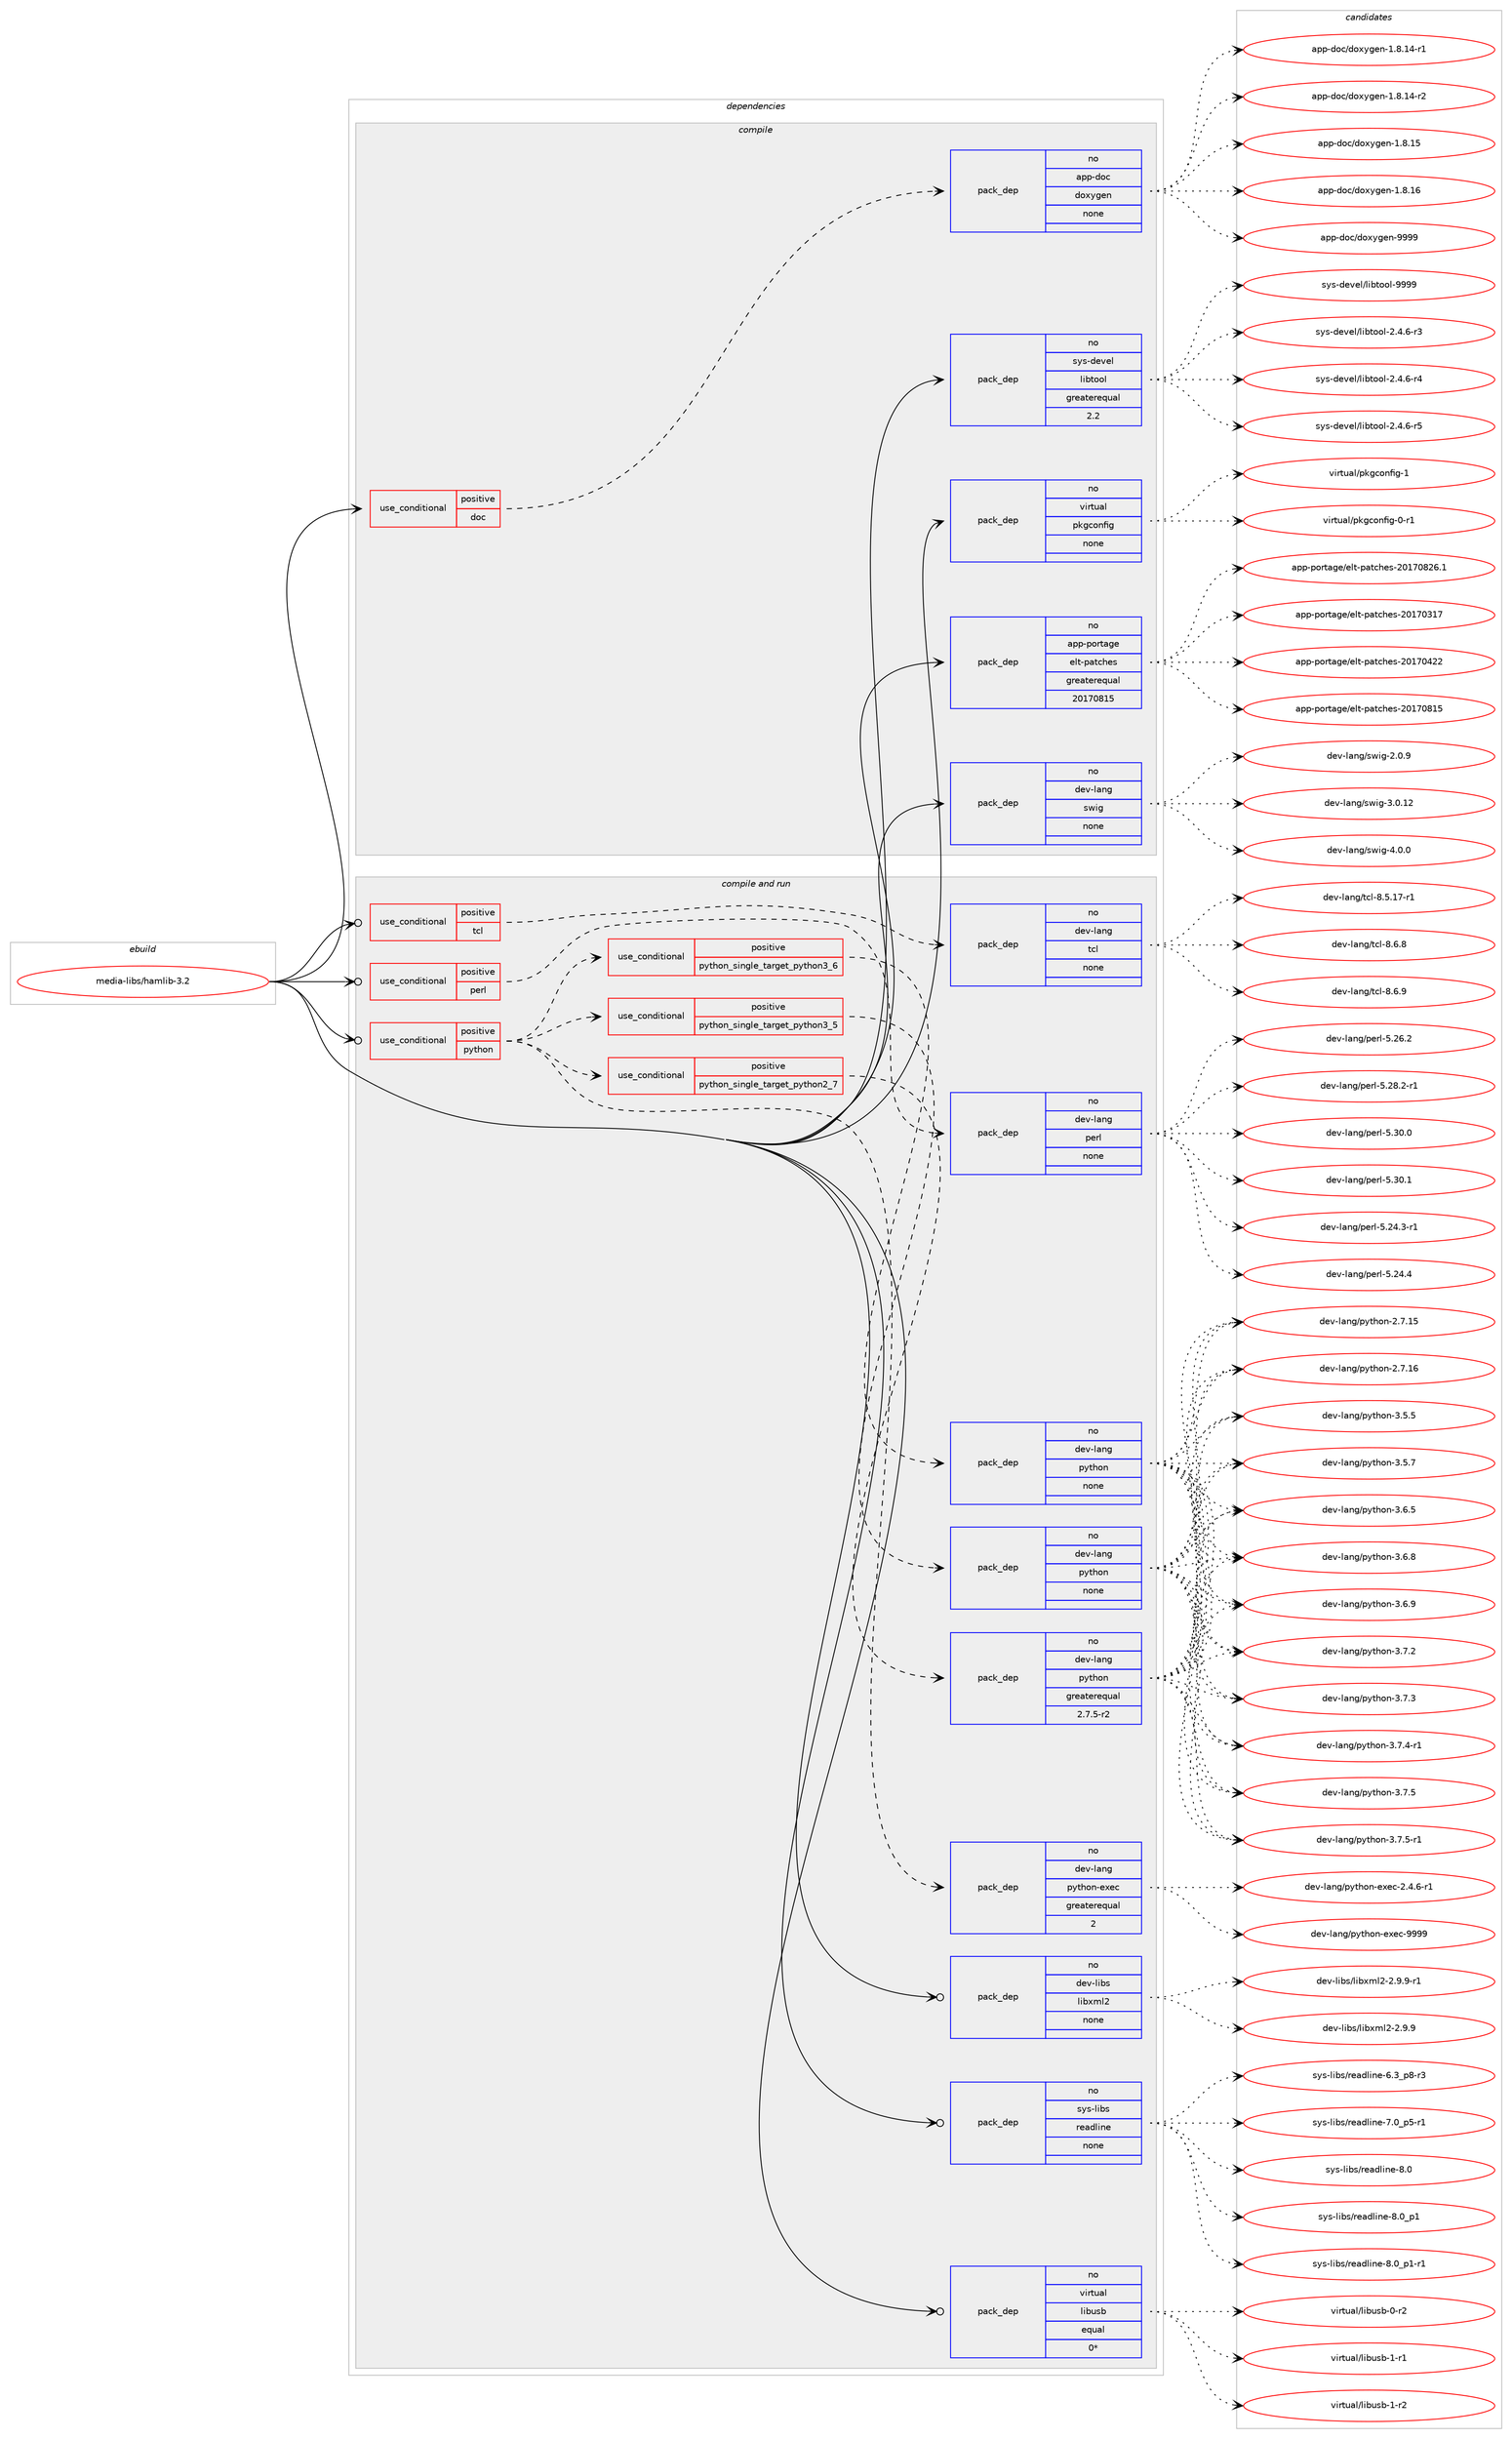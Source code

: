digraph prolog {

# *************
# Graph options
# *************

newrank=true;
concentrate=true;
compound=true;
graph [rankdir=LR,fontname=Helvetica,fontsize=10,ranksep=1.5];#, ranksep=2.5, nodesep=0.2];
edge  [arrowhead=vee];
node  [fontname=Helvetica,fontsize=10];

# **********
# The ebuild
# **********

subgraph cluster_leftcol {
color=gray;
rank=same;
label=<<i>ebuild</i>>;
id [label="media-libs/hamlib-3.2", color=red, width=4, href="../media-libs/hamlib-3.2.svg"];
}

# ****************
# The dependencies
# ****************

subgraph cluster_midcol {
color=gray;
label=<<i>dependencies</i>>;
subgraph cluster_compile {
fillcolor="#eeeeee";
style=filled;
label=<<i>compile</i>>;
subgraph cond191253 {
dependency786450 [label=<<TABLE BORDER="0" CELLBORDER="1" CELLSPACING="0" CELLPADDING="4"><TR><TD ROWSPAN="3" CELLPADDING="10">use_conditional</TD></TR><TR><TD>positive</TD></TR><TR><TD>doc</TD></TR></TABLE>>, shape=none, color=red];
subgraph pack581541 {
dependency786451 [label=<<TABLE BORDER="0" CELLBORDER="1" CELLSPACING="0" CELLPADDING="4" WIDTH="220"><TR><TD ROWSPAN="6" CELLPADDING="30">pack_dep</TD></TR><TR><TD WIDTH="110">no</TD></TR><TR><TD>app-doc</TD></TR><TR><TD>doxygen</TD></TR><TR><TD>none</TD></TR><TR><TD></TD></TR></TABLE>>, shape=none, color=blue];
}
dependency786450:e -> dependency786451:w [weight=20,style="dashed",arrowhead="vee"];
}
id:e -> dependency786450:w [weight=20,style="solid",arrowhead="vee"];
subgraph pack581542 {
dependency786452 [label=<<TABLE BORDER="0" CELLBORDER="1" CELLSPACING="0" CELLPADDING="4" WIDTH="220"><TR><TD ROWSPAN="6" CELLPADDING="30">pack_dep</TD></TR><TR><TD WIDTH="110">no</TD></TR><TR><TD>app-portage</TD></TR><TR><TD>elt-patches</TD></TR><TR><TD>greaterequal</TD></TR><TR><TD>20170815</TD></TR></TABLE>>, shape=none, color=blue];
}
id:e -> dependency786452:w [weight=20,style="solid",arrowhead="vee"];
subgraph pack581543 {
dependency786453 [label=<<TABLE BORDER="0" CELLBORDER="1" CELLSPACING="0" CELLPADDING="4" WIDTH="220"><TR><TD ROWSPAN="6" CELLPADDING="30">pack_dep</TD></TR><TR><TD WIDTH="110">no</TD></TR><TR><TD>dev-lang</TD></TR><TR><TD>swig</TD></TR><TR><TD>none</TD></TR><TR><TD></TD></TR></TABLE>>, shape=none, color=blue];
}
id:e -> dependency786453:w [weight=20,style="solid",arrowhead="vee"];
subgraph pack581544 {
dependency786454 [label=<<TABLE BORDER="0" CELLBORDER="1" CELLSPACING="0" CELLPADDING="4" WIDTH="220"><TR><TD ROWSPAN="6" CELLPADDING="30">pack_dep</TD></TR><TR><TD WIDTH="110">no</TD></TR><TR><TD>sys-devel</TD></TR><TR><TD>libtool</TD></TR><TR><TD>greaterequal</TD></TR><TR><TD>2.2</TD></TR></TABLE>>, shape=none, color=blue];
}
id:e -> dependency786454:w [weight=20,style="solid",arrowhead="vee"];
subgraph pack581545 {
dependency786455 [label=<<TABLE BORDER="0" CELLBORDER="1" CELLSPACING="0" CELLPADDING="4" WIDTH="220"><TR><TD ROWSPAN="6" CELLPADDING="30">pack_dep</TD></TR><TR><TD WIDTH="110">no</TD></TR><TR><TD>virtual</TD></TR><TR><TD>pkgconfig</TD></TR><TR><TD>none</TD></TR><TR><TD></TD></TR></TABLE>>, shape=none, color=blue];
}
id:e -> dependency786455:w [weight=20,style="solid",arrowhead="vee"];
}
subgraph cluster_compileandrun {
fillcolor="#eeeeee";
style=filled;
label=<<i>compile and run</i>>;
subgraph cond191254 {
dependency786456 [label=<<TABLE BORDER="0" CELLBORDER="1" CELLSPACING="0" CELLPADDING="4"><TR><TD ROWSPAN="3" CELLPADDING="10">use_conditional</TD></TR><TR><TD>positive</TD></TR><TR><TD>perl</TD></TR></TABLE>>, shape=none, color=red];
subgraph pack581546 {
dependency786457 [label=<<TABLE BORDER="0" CELLBORDER="1" CELLSPACING="0" CELLPADDING="4" WIDTH="220"><TR><TD ROWSPAN="6" CELLPADDING="30">pack_dep</TD></TR><TR><TD WIDTH="110">no</TD></TR><TR><TD>dev-lang</TD></TR><TR><TD>perl</TD></TR><TR><TD>none</TD></TR><TR><TD></TD></TR></TABLE>>, shape=none, color=blue];
}
dependency786456:e -> dependency786457:w [weight=20,style="dashed",arrowhead="vee"];
}
id:e -> dependency786456:w [weight=20,style="solid",arrowhead="odotvee"];
subgraph cond191255 {
dependency786458 [label=<<TABLE BORDER="0" CELLBORDER="1" CELLSPACING="0" CELLPADDING="4"><TR><TD ROWSPAN="3" CELLPADDING="10">use_conditional</TD></TR><TR><TD>positive</TD></TR><TR><TD>python</TD></TR></TABLE>>, shape=none, color=red];
subgraph cond191256 {
dependency786459 [label=<<TABLE BORDER="0" CELLBORDER="1" CELLSPACING="0" CELLPADDING="4"><TR><TD ROWSPAN="3" CELLPADDING="10">use_conditional</TD></TR><TR><TD>positive</TD></TR><TR><TD>python_single_target_python2_7</TD></TR></TABLE>>, shape=none, color=red];
subgraph pack581547 {
dependency786460 [label=<<TABLE BORDER="0" CELLBORDER="1" CELLSPACING="0" CELLPADDING="4" WIDTH="220"><TR><TD ROWSPAN="6" CELLPADDING="30">pack_dep</TD></TR><TR><TD WIDTH="110">no</TD></TR><TR><TD>dev-lang</TD></TR><TR><TD>python</TD></TR><TR><TD>greaterequal</TD></TR><TR><TD>2.7.5-r2</TD></TR></TABLE>>, shape=none, color=blue];
}
dependency786459:e -> dependency786460:w [weight=20,style="dashed",arrowhead="vee"];
}
dependency786458:e -> dependency786459:w [weight=20,style="dashed",arrowhead="vee"];
subgraph cond191257 {
dependency786461 [label=<<TABLE BORDER="0" CELLBORDER="1" CELLSPACING="0" CELLPADDING="4"><TR><TD ROWSPAN="3" CELLPADDING="10">use_conditional</TD></TR><TR><TD>positive</TD></TR><TR><TD>python_single_target_python3_5</TD></TR></TABLE>>, shape=none, color=red];
subgraph pack581548 {
dependency786462 [label=<<TABLE BORDER="0" CELLBORDER="1" CELLSPACING="0" CELLPADDING="4" WIDTH="220"><TR><TD ROWSPAN="6" CELLPADDING="30">pack_dep</TD></TR><TR><TD WIDTH="110">no</TD></TR><TR><TD>dev-lang</TD></TR><TR><TD>python</TD></TR><TR><TD>none</TD></TR><TR><TD></TD></TR></TABLE>>, shape=none, color=blue];
}
dependency786461:e -> dependency786462:w [weight=20,style="dashed",arrowhead="vee"];
}
dependency786458:e -> dependency786461:w [weight=20,style="dashed",arrowhead="vee"];
subgraph cond191258 {
dependency786463 [label=<<TABLE BORDER="0" CELLBORDER="1" CELLSPACING="0" CELLPADDING="4"><TR><TD ROWSPAN="3" CELLPADDING="10">use_conditional</TD></TR><TR><TD>positive</TD></TR><TR><TD>python_single_target_python3_6</TD></TR></TABLE>>, shape=none, color=red];
subgraph pack581549 {
dependency786464 [label=<<TABLE BORDER="0" CELLBORDER="1" CELLSPACING="0" CELLPADDING="4" WIDTH="220"><TR><TD ROWSPAN="6" CELLPADDING="30">pack_dep</TD></TR><TR><TD WIDTH="110">no</TD></TR><TR><TD>dev-lang</TD></TR><TR><TD>python</TD></TR><TR><TD>none</TD></TR><TR><TD></TD></TR></TABLE>>, shape=none, color=blue];
}
dependency786463:e -> dependency786464:w [weight=20,style="dashed",arrowhead="vee"];
}
dependency786458:e -> dependency786463:w [weight=20,style="dashed",arrowhead="vee"];
subgraph pack581550 {
dependency786465 [label=<<TABLE BORDER="0" CELLBORDER="1" CELLSPACING="0" CELLPADDING="4" WIDTH="220"><TR><TD ROWSPAN="6" CELLPADDING="30">pack_dep</TD></TR><TR><TD WIDTH="110">no</TD></TR><TR><TD>dev-lang</TD></TR><TR><TD>python-exec</TD></TR><TR><TD>greaterequal</TD></TR><TR><TD>2</TD></TR></TABLE>>, shape=none, color=blue];
}
dependency786458:e -> dependency786465:w [weight=20,style="dashed",arrowhead="vee"];
}
id:e -> dependency786458:w [weight=20,style="solid",arrowhead="odotvee"];
subgraph cond191259 {
dependency786466 [label=<<TABLE BORDER="0" CELLBORDER="1" CELLSPACING="0" CELLPADDING="4"><TR><TD ROWSPAN="3" CELLPADDING="10">use_conditional</TD></TR><TR><TD>positive</TD></TR><TR><TD>tcl</TD></TR></TABLE>>, shape=none, color=red];
subgraph pack581551 {
dependency786467 [label=<<TABLE BORDER="0" CELLBORDER="1" CELLSPACING="0" CELLPADDING="4" WIDTH="220"><TR><TD ROWSPAN="6" CELLPADDING="30">pack_dep</TD></TR><TR><TD WIDTH="110">no</TD></TR><TR><TD>dev-lang</TD></TR><TR><TD>tcl</TD></TR><TR><TD>none</TD></TR><TR><TD></TD></TR></TABLE>>, shape=none, color=blue];
}
dependency786466:e -> dependency786467:w [weight=20,style="dashed",arrowhead="vee"];
}
id:e -> dependency786466:w [weight=20,style="solid",arrowhead="odotvee"];
subgraph pack581552 {
dependency786468 [label=<<TABLE BORDER="0" CELLBORDER="1" CELLSPACING="0" CELLPADDING="4" WIDTH="220"><TR><TD ROWSPAN="6" CELLPADDING="30">pack_dep</TD></TR><TR><TD WIDTH="110">no</TD></TR><TR><TD>dev-libs</TD></TR><TR><TD>libxml2</TD></TR><TR><TD>none</TD></TR><TR><TD></TD></TR></TABLE>>, shape=none, color=blue];
}
id:e -> dependency786468:w [weight=20,style="solid",arrowhead="odotvee"];
subgraph pack581553 {
dependency786469 [label=<<TABLE BORDER="0" CELLBORDER="1" CELLSPACING="0" CELLPADDING="4" WIDTH="220"><TR><TD ROWSPAN="6" CELLPADDING="30">pack_dep</TD></TR><TR><TD WIDTH="110">no</TD></TR><TR><TD>sys-libs</TD></TR><TR><TD>readline</TD></TR><TR><TD>none</TD></TR><TR><TD></TD></TR></TABLE>>, shape=none, color=blue];
}
id:e -> dependency786469:w [weight=20,style="solid",arrowhead="odotvee"];
subgraph pack581554 {
dependency786470 [label=<<TABLE BORDER="0" CELLBORDER="1" CELLSPACING="0" CELLPADDING="4" WIDTH="220"><TR><TD ROWSPAN="6" CELLPADDING="30">pack_dep</TD></TR><TR><TD WIDTH="110">no</TD></TR><TR><TD>virtual</TD></TR><TR><TD>libusb</TD></TR><TR><TD>equal</TD></TR><TR><TD>0*</TD></TR></TABLE>>, shape=none, color=blue];
}
id:e -> dependency786470:w [weight=20,style="solid",arrowhead="odotvee"];
}
subgraph cluster_run {
fillcolor="#eeeeee";
style=filled;
label=<<i>run</i>>;
}
}

# **************
# The candidates
# **************

subgraph cluster_choices {
rank=same;
color=gray;
label=<<i>candidates</i>>;

subgraph choice581541 {
color=black;
nodesep=1;
choice97112112451001119947100111120121103101110454946564649524511449 [label="app-doc/doxygen-1.8.14-r1", color=red, width=4,href="../app-doc/doxygen-1.8.14-r1.svg"];
choice97112112451001119947100111120121103101110454946564649524511450 [label="app-doc/doxygen-1.8.14-r2", color=red, width=4,href="../app-doc/doxygen-1.8.14-r2.svg"];
choice9711211245100111994710011112012110310111045494656464953 [label="app-doc/doxygen-1.8.15", color=red, width=4,href="../app-doc/doxygen-1.8.15.svg"];
choice9711211245100111994710011112012110310111045494656464954 [label="app-doc/doxygen-1.8.16", color=red, width=4,href="../app-doc/doxygen-1.8.16.svg"];
choice971121124510011199471001111201211031011104557575757 [label="app-doc/doxygen-9999", color=red, width=4,href="../app-doc/doxygen-9999.svg"];
dependency786451:e -> choice97112112451001119947100111120121103101110454946564649524511449:w [style=dotted,weight="100"];
dependency786451:e -> choice97112112451001119947100111120121103101110454946564649524511450:w [style=dotted,weight="100"];
dependency786451:e -> choice9711211245100111994710011112012110310111045494656464953:w [style=dotted,weight="100"];
dependency786451:e -> choice9711211245100111994710011112012110310111045494656464954:w [style=dotted,weight="100"];
dependency786451:e -> choice971121124510011199471001111201211031011104557575757:w [style=dotted,weight="100"];
}
subgraph choice581542 {
color=black;
nodesep=1;
choice97112112451121111141169710310147101108116451129711699104101115455048495548514955 [label="app-portage/elt-patches-20170317", color=red, width=4,href="../app-portage/elt-patches-20170317.svg"];
choice97112112451121111141169710310147101108116451129711699104101115455048495548525050 [label="app-portage/elt-patches-20170422", color=red, width=4,href="../app-portage/elt-patches-20170422.svg"];
choice97112112451121111141169710310147101108116451129711699104101115455048495548564953 [label="app-portage/elt-patches-20170815", color=red, width=4,href="../app-portage/elt-patches-20170815.svg"];
choice971121124511211111411697103101471011081164511297116991041011154550484955485650544649 [label="app-portage/elt-patches-20170826.1", color=red, width=4,href="../app-portage/elt-patches-20170826.1.svg"];
dependency786452:e -> choice97112112451121111141169710310147101108116451129711699104101115455048495548514955:w [style=dotted,weight="100"];
dependency786452:e -> choice97112112451121111141169710310147101108116451129711699104101115455048495548525050:w [style=dotted,weight="100"];
dependency786452:e -> choice97112112451121111141169710310147101108116451129711699104101115455048495548564953:w [style=dotted,weight="100"];
dependency786452:e -> choice971121124511211111411697103101471011081164511297116991041011154550484955485650544649:w [style=dotted,weight="100"];
}
subgraph choice581543 {
color=black;
nodesep=1;
choice100101118451089711010347115119105103455046484657 [label="dev-lang/swig-2.0.9", color=red, width=4,href="../dev-lang/swig-2.0.9.svg"];
choice10010111845108971101034711511910510345514648464950 [label="dev-lang/swig-3.0.12", color=red, width=4,href="../dev-lang/swig-3.0.12.svg"];
choice100101118451089711010347115119105103455246484648 [label="dev-lang/swig-4.0.0", color=red, width=4,href="../dev-lang/swig-4.0.0.svg"];
dependency786453:e -> choice100101118451089711010347115119105103455046484657:w [style=dotted,weight="100"];
dependency786453:e -> choice10010111845108971101034711511910510345514648464950:w [style=dotted,weight="100"];
dependency786453:e -> choice100101118451089711010347115119105103455246484648:w [style=dotted,weight="100"];
}
subgraph choice581544 {
color=black;
nodesep=1;
choice1151211154510010111810110847108105981161111111084550465246544511451 [label="sys-devel/libtool-2.4.6-r3", color=red, width=4,href="../sys-devel/libtool-2.4.6-r3.svg"];
choice1151211154510010111810110847108105981161111111084550465246544511452 [label="sys-devel/libtool-2.4.6-r4", color=red, width=4,href="../sys-devel/libtool-2.4.6-r4.svg"];
choice1151211154510010111810110847108105981161111111084550465246544511453 [label="sys-devel/libtool-2.4.6-r5", color=red, width=4,href="../sys-devel/libtool-2.4.6-r5.svg"];
choice1151211154510010111810110847108105981161111111084557575757 [label="sys-devel/libtool-9999", color=red, width=4,href="../sys-devel/libtool-9999.svg"];
dependency786454:e -> choice1151211154510010111810110847108105981161111111084550465246544511451:w [style=dotted,weight="100"];
dependency786454:e -> choice1151211154510010111810110847108105981161111111084550465246544511452:w [style=dotted,weight="100"];
dependency786454:e -> choice1151211154510010111810110847108105981161111111084550465246544511453:w [style=dotted,weight="100"];
dependency786454:e -> choice1151211154510010111810110847108105981161111111084557575757:w [style=dotted,weight="100"];
}
subgraph choice581545 {
color=black;
nodesep=1;
choice11810511411611797108471121071039911111010210510345484511449 [label="virtual/pkgconfig-0-r1", color=red, width=4,href="../virtual/pkgconfig-0-r1.svg"];
choice1181051141161179710847112107103991111101021051034549 [label="virtual/pkgconfig-1", color=red, width=4,href="../virtual/pkgconfig-1.svg"];
dependency786455:e -> choice11810511411611797108471121071039911111010210510345484511449:w [style=dotted,weight="100"];
dependency786455:e -> choice1181051141161179710847112107103991111101021051034549:w [style=dotted,weight="100"];
}
subgraph choice581546 {
color=black;
nodesep=1;
choice100101118451089711010347112101114108455346505246514511449 [label="dev-lang/perl-5.24.3-r1", color=red, width=4,href="../dev-lang/perl-5.24.3-r1.svg"];
choice10010111845108971101034711210111410845534650524652 [label="dev-lang/perl-5.24.4", color=red, width=4,href="../dev-lang/perl-5.24.4.svg"];
choice10010111845108971101034711210111410845534650544650 [label="dev-lang/perl-5.26.2", color=red, width=4,href="../dev-lang/perl-5.26.2.svg"];
choice100101118451089711010347112101114108455346505646504511449 [label="dev-lang/perl-5.28.2-r1", color=red, width=4,href="../dev-lang/perl-5.28.2-r1.svg"];
choice10010111845108971101034711210111410845534651484648 [label="dev-lang/perl-5.30.0", color=red, width=4,href="../dev-lang/perl-5.30.0.svg"];
choice10010111845108971101034711210111410845534651484649 [label="dev-lang/perl-5.30.1", color=red, width=4,href="../dev-lang/perl-5.30.1.svg"];
dependency786457:e -> choice100101118451089711010347112101114108455346505246514511449:w [style=dotted,weight="100"];
dependency786457:e -> choice10010111845108971101034711210111410845534650524652:w [style=dotted,weight="100"];
dependency786457:e -> choice10010111845108971101034711210111410845534650544650:w [style=dotted,weight="100"];
dependency786457:e -> choice100101118451089711010347112101114108455346505646504511449:w [style=dotted,weight="100"];
dependency786457:e -> choice10010111845108971101034711210111410845534651484648:w [style=dotted,weight="100"];
dependency786457:e -> choice10010111845108971101034711210111410845534651484649:w [style=dotted,weight="100"];
}
subgraph choice581547 {
color=black;
nodesep=1;
choice10010111845108971101034711212111610411111045504655464953 [label="dev-lang/python-2.7.15", color=red, width=4,href="../dev-lang/python-2.7.15.svg"];
choice10010111845108971101034711212111610411111045504655464954 [label="dev-lang/python-2.7.16", color=red, width=4,href="../dev-lang/python-2.7.16.svg"];
choice100101118451089711010347112121116104111110455146534653 [label="dev-lang/python-3.5.5", color=red, width=4,href="../dev-lang/python-3.5.5.svg"];
choice100101118451089711010347112121116104111110455146534655 [label="dev-lang/python-3.5.7", color=red, width=4,href="../dev-lang/python-3.5.7.svg"];
choice100101118451089711010347112121116104111110455146544653 [label="dev-lang/python-3.6.5", color=red, width=4,href="../dev-lang/python-3.6.5.svg"];
choice100101118451089711010347112121116104111110455146544656 [label="dev-lang/python-3.6.8", color=red, width=4,href="../dev-lang/python-3.6.8.svg"];
choice100101118451089711010347112121116104111110455146544657 [label="dev-lang/python-3.6.9", color=red, width=4,href="../dev-lang/python-3.6.9.svg"];
choice100101118451089711010347112121116104111110455146554650 [label="dev-lang/python-3.7.2", color=red, width=4,href="../dev-lang/python-3.7.2.svg"];
choice100101118451089711010347112121116104111110455146554651 [label="dev-lang/python-3.7.3", color=red, width=4,href="../dev-lang/python-3.7.3.svg"];
choice1001011184510897110103471121211161041111104551465546524511449 [label="dev-lang/python-3.7.4-r1", color=red, width=4,href="../dev-lang/python-3.7.4-r1.svg"];
choice100101118451089711010347112121116104111110455146554653 [label="dev-lang/python-3.7.5", color=red, width=4,href="../dev-lang/python-3.7.5.svg"];
choice1001011184510897110103471121211161041111104551465546534511449 [label="dev-lang/python-3.7.5-r1", color=red, width=4,href="../dev-lang/python-3.7.5-r1.svg"];
dependency786460:e -> choice10010111845108971101034711212111610411111045504655464953:w [style=dotted,weight="100"];
dependency786460:e -> choice10010111845108971101034711212111610411111045504655464954:w [style=dotted,weight="100"];
dependency786460:e -> choice100101118451089711010347112121116104111110455146534653:w [style=dotted,weight="100"];
dependency786460:e -> choice100101118451089711010347112121116104111110455146534655:w [style=dotted,weight="100"];
dependency786460:e -> choice100101118451089711010347112121116104111110455146544653:w [style=dotted,weight="100"];
dependency786460:e -> choice100101118451089711010347112121116104111110455146544656:w [style=dotted,weight="100"];
dependency786460:e -> choice100101118451089711010347112121116104111110455146544657:w [style=dotted,weight="100"];
dependency786460:e -> choice100101118451089711010347112121116104111110455146554650:w [style=dotted,weight="100"];
dependency786460:e -> choice100101118451089711010347112121116104111110455146554651:w [style=dotted,weight="100"];
dependency786460:e -> choice1001011184510897110103471121211161041111104551465546524511449:w [style=dotted,weight="100"];
dependency786460:e -> choice100101118451089711010347112121116104111110455146554653:w [style=dotted,weight="100"];
dependency786460:e -> choice1001011184510897110103471121211161041111104551465546534511449:w [style=dotted,weight="100"];
}
subgraph choice581548 {
color=black;
nodesep=1;
choice10010111845108971101034711212111610411111045504655464953 [label="dev-lang/python-2.7.15", color=red, width=4,href="../dev-lang/python-2.7.15.svg"];
choice10010111845108971101034711212111610411111045504655464954 [label="dev-lang/python-2.7.16", color=red, width=4,href="../dev-lang/python-2.7.16.svg"];
choice100101118451089711010347112121116104111110455146534653 [label="dev-lang/python-3.5.5", color=red, width=4,href="../dev-lang/python-3.5.5.svg"];
choice100101118451089711010347112121116104111110455146534655 [label="dev-lang/python-3.5.7", color=red, width=4,href="../dev-lang/python-3.5.7.svg"];
choice100101118451089711010347112121116104111110455146544653 [label="dev-lang/python-3.6.5", color=red, width=4,href="../dev-lang/python-3.6.5.svg"];
choice100101118451089711010347112121116104111110455146544656 [label="dev-lang/python-3.6.8", color=red, width=4,href="../dev-lang/python-3.6.8.svg"];
choice100101118451089711010347112121116104111110455146544657 [label="dev-lang/python-3.6.9", color=red, width=4,href="../dev-lang/python-3.6.9.svg"];
choice100101118451089711010347112121116104111110455146554650 [label="dev-lang/python-3.7.2", color=red, width=4,href="../dev-lang/python-3.7.2.svg"];
choice100101118451089711010347112121116104111110455146554651 [label="dev-lang/python-3.7.3", color=red, width=4,href="../dev-lang/python-3.7.3.svg"];
choice1001011184510897110103471121211161041111104551465546524511449 [label="dev-lang/python-3.7.4-r1", color=red, width=4,href="../dev-lang/python-3.7.4-r1.svg"];
choice100101118451089711010347112121116104111110455146554653 [label="dev-lang/python-3.7.5", color=red, width=4,href="../dev-lang/python-3.7.5.svg"];
choice1001011184510897110103471121211161041111104551465546534511449 [label="dev-lang/python-3.7.5-r1", color=red, width=4,href="../dev-lang/python-3.7.5-r1.svg"];
dependency786462:e -> choice10010111845108971101034711212111610411111045504655464953:w [style=dotted,weight="100"];
dependency786462:e -> choice10010111845108971101034711212111610411111045504655464954:w [style=dotted,weight="100"];
dependency786462:e -> choice100101118451089711010347112121116104111110455146534653:w [style=dotted,weight="100"];
dependency786462:e -> choice100101118451089711010347112121116104111110455146534655:w [style=dotted,weight="100"];
dependency786462:e -> choice100101118451089711010347112121116104111110455146544653:w [style=dotted,weight="100"];
dependency786462:e -> choice100101118451089711010347112121116104111110455146544656:w [style=dotted,weight="100"];
dependency786462:e -> choice100101118451089711010347112121116104111110455146544657:w [style=dotted,weight="100"];
dependency786462:e -> choice100101118451089711010347112121116104111110455146554650:w [style=dotted,weight="100"];
dependency786462:e -> choice100101118451089711010347112121116104111110455146554651:w [style=dotted,weight="100"];
dependency786462:e -> choice1001011184510897110103471121211161041111104551465546524511449:w [style=dotted,weight="100"];
dependency786462:e -> choice100101118451089711010347112121116104111110455146554653:w [style=dotted,weight="100"];
dependency786462:e -> choice1001011184510897110103471121211161041111104551465546534511449:w [style=dotted,weight="100"];
}
subgraph choice581549 {
color=black;
nodesep=1;
choice10010111845108971101034711212111610411111045504655464953 [label="dev-lang/python-2.7.15", color=red, width=4,href="../dev-lang/python-2.7.15.svg"];
choice10010111845108971101034711212111610411111045504655464954 [label="dev-lang/python-2.7.16", color=red, width=4,href="../dev-lang/python-2.7.16.svg"];
choice100101118451089711010347112121116104111110455146534653 [label="dev-lang/python-3.5.5", color=red, width=4,href="../dev-lang/python-3.5.5.svg"];
choice100101118451089711010347112121116104111110455146534655 [label="dev-lang/python-3.5.7", color=red, width=4,href="../dev-lang/python-3.5.7.svg"];
choice100101118451089711010347112121116104111110455146544653 [label="dev-lang/python-3.6.5", color=red, width=4,href="../dev-lang/python-3.6.5.svg"];
choice100101118451089711010347112121116104111110455146544656 [label="dev-lang/python-3.6.8", color=red, width=4,href="../dev-lang/python-3.6.8.svg"];
choice100101118451089711010347112121116104111110455146544657 [label="dev-lang/python-3.6.9", color=red, width=4,href="../dev-lang/python-3.6.9.svg"];
choice100101118451089711010347112121116104111110455146554650 [label="dev-lang/python-3.7.2", color=red, width=4,href="../dev-lang/python-3.7.2.svg"];
choice100101118451089711010347112121116104111110455146554651 [label="dev-lang/python-3.7.3", color=red, width=4,href="../dev-lang/python-3.7.3.svg"];
choice1001011184510897110103471121211161041111104551465546524511449 [label="dev-lang/python-3.7.4-r1", color=red, width=4,href="../dev-lang/python-3.7.4-r1.svg"];
choice100101118451089711010347112121116104111110455146554653 [label="dev-lang/python-3.7.5", color=red, width=4,href="../dev-lang/python-3.7.5.svg"];
choice1001011184510897110103471121211161041111104551465546534511449 [label="dev-lang/python-3.7.5-r1", color=red, width=4,href="../dev-lang/python-3.7.5-r1.svg"];
dependency786464:e -> choice10010111845108971101034711212111610411111045504655464953:w [style=dotted,weight="100"];
dependency786464:e -> choice10010111845108971101034711212111610411111045504655464954:w [style=dotted,weight="100"];
dependency786464:e -> choice100101118451089711010347112121116104111110455146534653:w [style=dotted,weight="100"];
dependency786464:e -> choice100101118451089711010347112121116104111110455146534655:w [style=dotted,weight="100"];
dependency786464:e -> choice100101118451089711010347112121116104111110455146544653:w [style=dotted,weight="100"];
dependency786464:e -> choice100101118451089711010347112121116104111110455146544656:w [style=dotted,weight="100"];
dependency786464:e -> choice100101118451089711010347112121116104111110455146544657:w [style=dotted,weight="100"];
dependency786464:e -> choice100101118451089711010347112121116104111110455146554650:w [style=dotted,weight="100"];
dependency786464:e -> choice100101118451089711010347112121116104111110455146554651:w [style=dotted,weight="100"];
dependency786464:e -> choice1001011184510897110103471121211161041111104551465546524511449:w [style=dotted,weight="100"];
dependency786464:e -> choice100101118451089711010347112121116104111110455146554653:w [style=dotted,weight="100"];
dependency786464:e -> choice1001011184510897110103471121211161041111104551465546534511449:w [style=dotted,weight="100"];
}
subgraph choice581550 {
color=black;
nodesep=1;
choice10010111845108971101034711212111610411111045101120101994550465246544511449 [label="dev-lang/python-exec-2.4.6-r1", color=red, width=4,href="../dev-lang/python-exec-2.4.6-r1.svg"];
choice10010111845108971101034711212111610411111045101120101994557575757 [label="dev-lang/python-exec-9999", color=red, width=4,href="../dev-lang/python-exec-9999.svg"];
dependency786465:e -> choice10010111845108971101034711212111610411111045101120101994550465246544511449:w [style=dotted,weight="100"];
dependency786465:e -> choice10010111845108971101034711212111610411111045101120101994557575757:w [style=dotted,weight="100"];
}
subgraph choice581551 {
color=black;
nodesep=1;
choice10010111845108971101034711699108455646534649554511449 [label="dev-lang/tcl-8.5.17-r1", color=red, width=4,href="../dev-lang/tcl-8.5.17-r1.svg"];
choice10010111845108971101034711699108455646544656 [label="dev-lang/tcl-8.6.8", color=red, width=4,href="../dev-lang/tcl-8.6.8.svg"];
choice10010111845108971101034711699108455646544657 [label="dev-lang/tcl-8.6.9", color=red, width=4,href="../dev-lang/tcl-8.6.9.svg"];
dependency786467:e -> choice10010111845108971101034711699108455646534649554511449:w [style=dotted,weight="100"];
dependency786467:e -> choice10010111845108971101034711699108455646544656:w [style=dotted,weight="100"];
dependency786467:e -> choice10010111845108971101034711699108455646544657:w [style=dotted,weight="100"];
}
subgraph choice581552 {
color=black;
nodesep=1;
choice1001011184510810598115471081059812010910850455046574657 [label="dev-libs/libxml2-2.9.9", color=red, width=4,href="../dev-libs/libxml2-2.9.9.svg"];
choice10010111845108105981154710810598120109108504550465746574511449 [label="dev-libs/libxml2-2.9.9-r1", color=red, width=4,href="../dev-libs/libxml2-2.9.9-r1.svg"];
dependency786468:e -> choice1001011184510810598115471081059812010910850455046574657:w [style=dotted,weight="100"];
dependency786468:e -> choice10010111845108105981154710810598120109108504550465746574511449:w [style=dotted,weight="100"];
}
subgraph choice581553 {
color=black;
nodesep=1;
choice115121115451081059811547114101971001081051101014554465195112564511451 [label="sys-libs/readline-6.3_p8-r3", color=red, width=4,href="../sys-libs/readline-6.3_p8-r3.svg"];
choice115121115451081059811547114101971001081051101014555464895112534511449 [label="sys-libs/readline-7.0_p5-r1", color=red, width=4,href="../sys-libs/readline-7.0_p5-r1.svg"];
choice1151211154510810598115471141019710010810511010145564648 [label="sys-libs/readline-8.0", color=red, width=4,href="../sys-libs/readline-8.0.svg"];
choice11512111545108105981154711410197100108105110101455646489511249 [label="sys-libs/readline-8.0_p1", color=red, width=4,href="../sys-libs/readline-8.0_p1.svg"];
choice115121115451081059811547114101971001081051101014556464895112494511449 [label="sys-libs/readline-8.0_p1-r1", color=red, width=4,href="../sys-libs/readline-8.0_p1-r1.svg"];
dependency786469:e -> choice115121115451081059811547114101971001081051101014554465195112564511451:w [style=dotted,weight="100"];
dependency786469:e -> choice115121115451081059811547114101971001081051101014555464895112534511449:w [style=dotted,weight="100"];
dependency786469:e -> choice1151211154510810598115471141019710010810511010145564648:w [style=dotted,weight="100"];
dependency786469:e -> choice11512111545108105981154711410197100108105110101455646489511249:w [style=dotted,weight="100"];
dependency786469:e -> choice115121115451081059811547114101971001081051101014556464895112494511449:w [style=dotted,weight="100"];
}
subgraph choice581554 {
color=black;
nodesep=1;
choice1181051141161179710847108105981171159845484511450 [label="virtual/libusb-0-r2", color=red, width=4,href="../virtual/libusb-0-r2.svg"];
choice1181051141161179710847108105981171159845494511449 [label="virtual/libusb-1-r1", color=red, width=4,href="../virtual/libusb-1-r1.svg"];
choice1181051141161179710847108105981171159845494511450 [label="virtual/libusb-1-r2", color=red, width=4,href="../virtual/libusb-1-r2.svg"];
dependency786470:e -> choice1181051141161179710847108105981171159845484511450:w [style=dotted,weight="100"];
dependency786470:e -> choice1181051141161179710847108105981171159845494511449:w [style=dotted,weight="100"];
dependency786470:e -> choice1181051141161179710847108105981171159845494511450:w [style=dotted,weight="100"];
}
}

}
